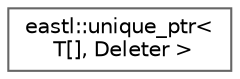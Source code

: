 digraph "类继承关系图"
{
 // LATEX_PDF_SIZE
  bgcolor="transparent";
  edge [fontname=Helvetica,fontsize=10,labelfontname=Helvetica,labelfontsize=10];
  node [fontname=Helvetica,fontsize=10,shape=box,height=0.2,width=0.4];
  rankdir="LR";
  Node0 [id="Node000000",label="eastl::unique_ptr\<\l T[], Deleter \>",height=0.2,width=0.4,color="grey40", fillcolor="white", style="filled",URL="$classeastl_1_1unique__ptr_3_01_t_0f_0e_00_01_deleter_01_4.html",tooltip=" "];
}

